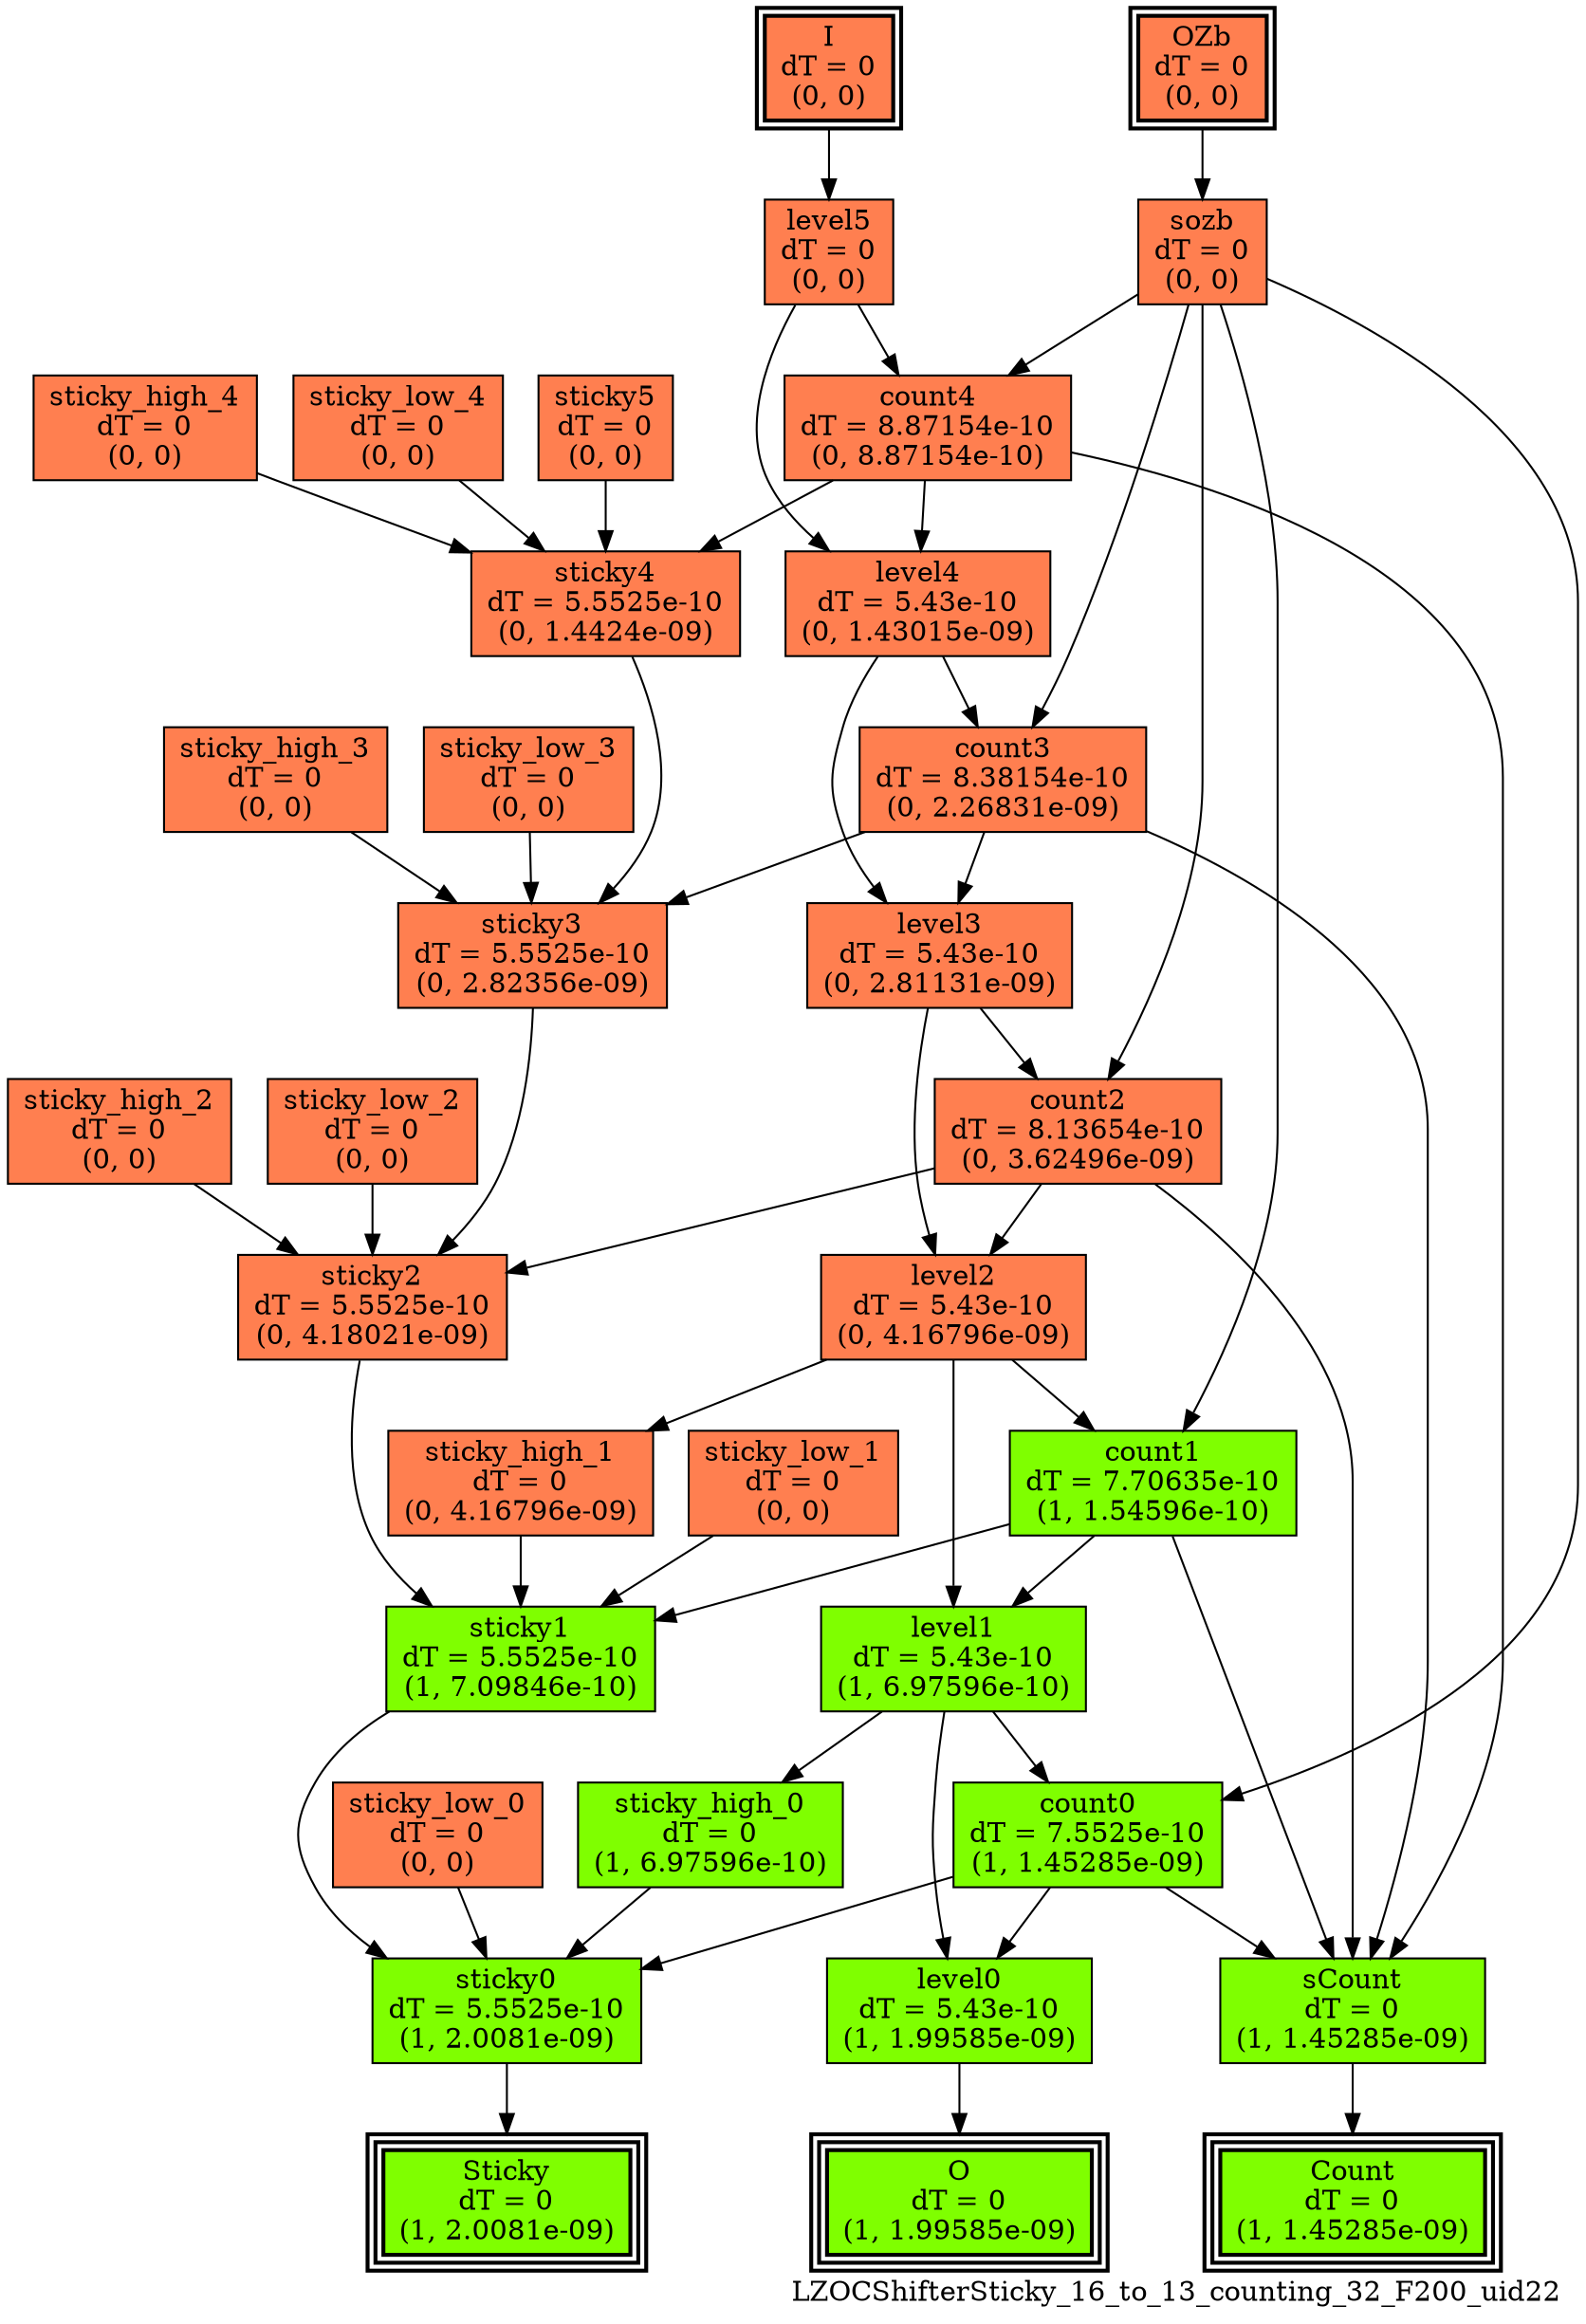 digraph LZOCShifterSticky_16_to_13_counting_32_F200_uid22
{
	//graph drawing options
	label=LZOCShifterSticky_16_to_13_counting_32_F200_uid22;
	labelloc=bottom;
	labeljust=right;
	ratio=auto;
	nodesep=0.25;
	ranksep=0.5;

	//input/output signals of operator LZOCShifterSticky_16_to_13_counting_32_F200_uid22
	I__LZOCShifterSticky_16_to_13_counting_32_F200_uid22 [ label="I\ndT = 0\n(0, 0)", shape=box, color=black, style="bold, filled", fillcolor=coral, peripheries=2 ];
	OZb__LZOCShifterSticky_16_to_13_counting_32_F200_uid22 [ label="OZb\ndT = 0\n(0, 0)", shape=box, color=black, style="bold, filled", fillcolor=coral, peripheries=2 ];
	Count__LZOCShifterSticky_16_to_13_counting_32_F200_uid22 [ label="Count\ndT = 0\n(1, 1.45285e-09)", shape=box, color=black, style="bold, filled", fillcolor=chartreuse, peripheries=3 ];
	O__LZOCShifterSticky_16_to_13_counting_32_F200_uid22 [ label="O\ndT = 0\n(1, 1.99585e-09)", shape=box, color=black, style="bold, filled", fillcolor=chartreuse, peripheries=3 ];
	Sticky__LZOCShifterSticky_16_to_13_counting_32_F200_uid22 [ label="Sticky\ndT = 0\n(1, 2.0081e-09)", shape=box, color=black, style="bold, filled", fillcolor=chartreuse, peripheries=3 ];
	{rank=same I__LZOCShifterSticky_16_to_13_counting_32_F200_uid22, OZb__LZOCShifterSticky_16_to_13_counting_32_F200_uid22};
	{rank=same Count__LZOCShifterSticky_16_to_13_counting_32_F200_uid22, O__LZOCShifterSticky_16_to_13_counting_32_F200_uid22, Sticky__LZOCShifterSticky_16_to_13_counting_32_F200_uid22};
	//internal signals of operator LZOCShifterSticky_16_to_13_counting_32_F200_uid22
	level5__LZOCShifterSticky_16_to_13_counting_32_F200_uid22 [ label="level5\ndT = 0\n(0, 0)", shape=box, color=black, style=filled, fillcolor=coral, peripheries=1 ];
	sozb__LZOCShifterSticky_16_to_13_counting_32_F200_uid22 [ label="sozb\ndT = 0\n(0, 0)", shape=box, color=black, style=filled, fillcolor=coral, peripheries=1 ];
	sticky5__LZOCShifterSticky_16_to_13_counting_32_F200_uid22 [ label="sticky5\ndT = 0\n(0, 0)", shape=box, color=black, style=filled, fillcolor=coral, peripheries=1 ];
	count4__LZOCShifterSticky_16_to_13_counting_32_F200_uid22 [ label="count4\ndT = 8.87154e-10\n(0, 8.87154e-10)", shape=box, color=black, style=filled, fillcolor=coral, peripheries=1 ];
	level4__LZOCShifterSticky_16_to_13_counting_32_F200_uid22 [ label="level4\ndT = 5.43e-10\n(0, 1.43015e-09)", shape=box, color=black, style=filled, fillcolor=coral, peripheries=1 ];
	sticky_high_4__LZOCShifterSticky_16_to_13_counting_32_F200_uid22 [ label="sticky_high_4\ndT = 0\n(0, 0)", shape=box, color=black, style=filled, fillcolor=coral, peripheries=1 ];
	sticky_low_4__LZOCShifterSticky_16_to_13_counting_32_F200_uid22 [ label="sticky_low_4\ndT = 0\n(0, 0)", shape=box, color=black, style=filled, fillcolor=coral, peripheries=1 ];
	sticky4__LZOCShifterSticky_16_to_13_counting_32_F200_uid22 [ label="sticky4\ndT = 5.5525e-10\n(0, 1.4424e-09)", shape=box, color=black, style=filled, fillcolor=coral, peripheries=1 ];
	count3__LZOCShifterSticky_16_to_13_counting_32_F200_uid22 [ label="count3\ndT = 8.38154e-10\n(0, 2.26831e-09)", shape=box, color=black, style=filled, fillcolor=coral, peripheries=1 ];
	level3__LZOCShifterSticky_16_to_13_counting_32_F200_uid22 [ label="level3\ndT = 5.43e-10\n(0, 2.81131e-09)", shape=box, color=black, style=filled, fillcolor=coral, peripheries=1 ];
	sticky_high_3__LZOCShifterSticky_16_to_13_counting_32_F200_uid22 [ label="sticky_high_3\ndT = 0\n(0, 0)", shape=box, color=black, style=filled, fillcolor=coral, peripheries=1 ];
	sticky_low_3__LZOCShifterSticky_16_to_13_counting_32_F200_uid22 [ label="sticky_low_3\ndT = 0\n(0, 0)", shape=box, color=black, style=filled, fillcolor=coral, peripheries=1 ];
	sticky3__LZOCShifterSticky_16_to_13_counting_32_F200_uid22 [ label="sticky3\ndT = 5.5525e-10\n(0, 2.82356e-09)", shape=box, color=black, style=filled, fillcolor=coral, peripheries=1 ];
	count2__LZOCShifterSticky_16_to_13_counting_32_F200_uid22 [ label="count2\ndT = 8.13654e-10\n(0, 3.62496e-09)", shape=box, color=black, style=filled, fillcolor=coral, peripheries=1 ];
	level2__LZOCShifterSticky_16_to_13_counting_32_F200_uid22 [ label="level2\ndT = 5.43e-10\n(0, 4.16796e-09)", shape=box, color=black, style=filled, fillcolor=coral, peripheries=1 ];
	sticky_high_2__LZOCShifterSticky_16_to_13_counting_32_F200_uid22 [ label="sticky_high_2\ndT = 0\n(0, 0)", shape=box, color=black, style=filled, fillcolor=coral, peripheries=1 ];
	sticky_low_2__LZOCShifterSticky_16_to_13_counting_32_F200_uid22 [ label="sticky_low_2\ndT = 0\n(0, 0)", shape=box, color=black, style=filled, fillcolor=coral, peripheries=1 ];
	sticky2__LZOCShifterSticky_16_to_13_counting_32_F200_uid22 [ label="sticky2\ndT = 5.5525e-10\n(0, 4.18021e-09)", shape=box, color=black, style=filled, fillcolor=coral, peripheries=1 ];
	count1__LZOCShifterSticky_16_to_13_counting_32_F200_uid22 [ label="count1\ndT = 7.70635e-10\n(1, 1.54596e-10)", shape=box, color=black, style=filled, fillcolor=chartreuse, peripheries=1 ];
	level1__LZOCShifterSticky_16_to_13_counting_32_F200_uid22 [ label="level1\ndT = 5.43e-10\n(1, 6.97596e-10)", shape=box, color=black, style=filled, fillcolor=chartreuse, peripheries=1 ];
	sticky_high_1__LZOCShifterSticky_16_to_13_counting_32_F200_uid22 [ label="sticky_high_1\ndT = 0\n(0, 4.16796e-09)", shape=box, color=black, style=filled, fillcolor=coral, peripheries=1 ];
	sticky_low_1__LZOCShifterSticky_16_to_13_counting_32_F200_uid22 [ label="sticky_low_1\ndT = 0\n(0, 0)", shape=box, color=black, style=filled, fillcolor=coral, peripheries=1 ];
	sticky1__LZOCShifterSticky_16_to_13_counting_32_F200_uid22 [ label="sticky1\ndT = 5.5525e-10\n(1, 7.09846e-10)", shape=box, color=black, style=filled, fillcolor=chartreuse, peripheries=1 ];
	count0__LZOCShifterSticky_16_to_13_counting_32_F200_uid22 [ label="count0\ndT = 7.5525e-10\n(1, 1.45285e-09)", shape=box, color=black, style=filled, fillcolor=chartreuse, peripheries=1 ];
	level0__LZOCShifterSticky_16_to_13_counting_32_F200_uid22 [ label="level0\ndT = 5.43e-10\n(1, 1.99585e-09)", shape=box, color=black, style=filled, fillcolor=chartreuse, peripheries=1 ];
	sticky_high_0__LZOCShifterSticky_16_to_13_counting_32_F200_uid22 [ label="sticky_high_0\ndT = 0\n(1, 6.97596e-10)", shape=box, color=black, style=filled, fillcolor=chartreuse, peripheries=1 ];
	sticky_low_0__LZOCShifterSticky_16_to_13_counting_32_F200_uid22 [ label="sticky_low_0\ndT = 0\n(0, 0)", shape=box, color=black, style=filled, fillcolor=coral, peripheries=1 ];
	sticky0__LZOCShifterSticky_16_to_13_counting_32_F200_uid22 [ label="sticky0\ndT = 5.5525e-10\n(1, 2.0081e-09)", shape=box, color=black, style=filled, fillcolor=chartreuse, peripheries=1 ];
	sCount__LZOCShifterSticky_16_to_13_counting_32_F200_uid22 [ label="sCount\ndT = 0\n(1, 1.45285e-09)", shape=box, color=black, style=filled, fillcolor=chartreuse, peripheries=1 ];

	//subcomponents of operator LZOCShifterSticky_16_to_13_counting_32_F200_uid22

	//input and internal signal connections of operator LZOCShifterSticky_16_to_13_counting_32_F200_uid22
	I__LZOCShifterSticky_16_to_13_counting_32_F200_uid22 -> level5__LZOCShifterSticky_16_to_13_counting_32_F200_uid22 [ arrowhead=normal, arrowsize=1.0, arrowtail=normal, color=black, dir=forward  ];
	OZb__LZOCShifterSticky_16_to_13_counting_32_F200_uid22 -> sozb__LZOCShifterSticky_16_to_13_counting_32_F200_uid22 [ arrowhead=normal, arrowsize=1.0, arrowtail=normal, color=black, dir=forward  ];
	level5__LZOCShifterSticky_16_to_13_counting_32_F200_uid22 -> count4__LZOCShifterSticky_16_to_13_counting_32_F200_uid22 [ arrowhead=normal, arrowsize=1.0, arrowtail=normal, color=black, dir=forward  ];
	level5__LZOCShifterSticky_16_to_13_counting_32_F200_uid22 -> level4__LZOCShifterSticky_16_to_13_counting_32_F200_uid22 [ arrowhead=normal, arrowsize=1.0, arrowtail=normal, color=black, dir=forward  ];
	sozb__LZOCShifterSticky_16_to_13_counting_32_F200_uid22 -> count4__LZOCShifterSticky_16_to_13_counting_32_F200_uid22 [ arrowhead=normal, arrowsize=1.0, arrowtail=normal, color=black, dir=forward  ];
	sozb__LZOCShifterSticky_16_to_13_counting_32_F200_uid22 -> count3__LZOCShifterSticky_16_to_13_counting_32_F200_uid22 [ arrowhead=normal, arrowsize=1.0, arrowtail=normal, color=black, dir=forward  ];
	sozb__LZOCShifterSticky_16_to_13_counting_32_F200_uid22 -> count2__LZOCShifterSticky_16_to_13_counting_32_F200_uid22 [ arrowhead=normal, arrowsize=1.0, arrowtail=normal, color=black, dir=forward  ];
	sozb__LZOCShifterSticky_16_to_13_counting_32_F200_uid22 -> count1__LZOCShifterSticky_16_to_13_counting_32_F200_uid22 [ arrowhead=normal, arrowsize=1.0, arrowtail=normal, color=black, dir=forward  ];
	sozb__LZOCShifterSticky_16_to_13_counting_32_F200_uid22 -> count0__LZOCShifterSticky_16_to_13_counting_32_F200_uid22 [ arrowhead=normal, arrowsize=1.0, arrowtail=normal, color=black, dir=forward  ];
	sticky5__LZOCShifterSticky_16_to_13_counting_32_F200_uid22 -> sticky4__LZOCShifterSticky_16_to_13_counting_32_F200_uid22 [ arrowhead=normal, arrowsize=1.0, arrowtail=normal, color=black, dir=forward  ];
	count4__LZOCShifterSticky_16_to_13_counting_32_F200_uid22 -> level4__LZOCShifterSticky_16_to_13_counting_32_F200_uid22 [ arrowhead=normal, arrowsize=1.0, arrowtail=normal, color=black, dir=forward  ];
	count4__LZOCShifterSticky_16_to_13_counting_32_F200_uid22 -> sticky4__LZOCShifterSticky_16_to_13_counting_32_F200_uid22 [ arrowhead=normal, arrowsize=1.0, arrowtail=normal, color=black, dir=forward  ];
	count4__LZOCShifterSticky_16_to_13_counting_32_F200_uid22 -> sCount__LZOCShifterSticky_16_to_13_counting_32_F200_uid22 [ arrowhead=normal, arrowsize=1.0, arrowtail=normal, color=black, dir=forward  ];
	level4__LZOCShifterSticky_16_to_13_counting_32_F200_uid22 -> count3__LZOCShifterSticky_16_to_13_counting_32_F200_uid22 [ arrowhead=normal, arrowsize=1.0, arrowtail=normal, color=black, dir=forward  ];
	level4__LZOCShifterSticky_16_to_13_counting_32_F200_uid22 -> level3__LZOCShifterSticky_16_to_13_counting_32_F200_uid22 [ arrowhead=normal, arrowsize=1.0, arrowtail=normal, color=black, dir=forward  ];
	sticky_high_4__LZOCShifterSticky_16_to_13_counting_32_F200_uid22 -> sticky4__LZOCShifterSticky_16_to_13_counting_32_F200_uid22 [ arrowhead=normal, arrowsize=1.0, arrowtail=normal, color=black, dir=forward  ];
	sticky_low_4__LZOCShifterSticky_16_to_13_counting_32_F200_uid22 -> sticky4__LZOCShifterSticky_16_to_13_counting_32_F200_uid22 [ arrowhead=normal, arrowsize=1.0, arrowtail=normal, color=black, dir=forward  ];
	sticky4__LZOCShifterSticky_16_to_13_counting_32_F200_uid22 -> sticky3__LZOCShifterSticky_16_to_13_counting_32_F200_uid22 [ arrowhead=normal, arrowsize=1.0, arrowtail=normal, color=black, dir=forward  ];
	count3__LZOCShifterSticky_16_to_13_counting_32_F200_uid22 -> level3__LZOCShifterSticky_16_to_13_counting_32_F200_uid22 [ arrowhead=normal, arrowsize=1.0, arrowtail=normal, color=black, dir=forward  ];
	count3__LZOCShifterSticky_16_to_13_counting_32_F200_uid22 -> sticky3__LZOCShifterSticky_16_to_13_counting_32_F200_uid22 [ arrowhead=normal, arrowsize=1.0, arrowtail=normal, color=black, dir=forward  ];
	count3__LZOCShifterSticky_16_to_13_counting_32_F200_uid22 -> sCount__LZOCShifterSticky_16_to_13_counting_32_F200_uid22 [ arrowhead=normal, arrowsize=1.0, arrowtail=normal, color=black, dir=forward  ];
	level3__LZOCShifterSticky_16_to_13_counting_32_F200_uid22 -> count2__LZOCShifterSticky_16_to_13_counting_32_F200_uid22 [ arrowhead=normal, arrowsize=1.0, arrowtail=normal, color=black, dir=forward  ];
	level3__LZOCShifterSticky_16_to_13_counting_32_F200_uid22 -> level2__LZOCShifterSticky_16_to_13_counting_32_F200_uid22 [ arrowhead=normal, arrowsize=1.0, arrowtail=normal, color=black, dir=forward  ];
	sticky_high_3__LZOCShifterSticky_16_to_13_counting_32_F200_uid22 -> sticky3__LZOCShifterSticky_16_to_13_counting_32_F200_uid22 [ arrowhead=normal, arrowsize=1.0, arrowtail=normal, color=black, dir=forward  ];
	sticky_low_3__LZOCShifterSticky_16_to_13_counting_32_F200_uid22 -> sticky3__LZOCShifterSticky_16_to_13_counting_32_F200_uid22 [ arrowhead=normal, arrowsize=1.0, arrowtail=normal, color=black, dir=forward  ];
	sticky3__LZOCShifterSticky_16_to_13_counting_32_F200_uid22 -> sticky2__LZOCShifterSticky_16_to_13_counting_32_F200_uid22 [ arrowhead=normal, arrowsize=1.0, arrowtail=normal, color=black, dir=forward  ];
	count2__LZOCShifterSticky_16_to_13_counting_32_F200_uid22 -> level2__LZOCShifterSticky_16_to_13_counting_32_F200_uid22 [ arrowhead=normal, arrowsize=1.0, arrowtail=normal, color=black, dir=forward  ];
	count2__LZOCShifterSticky_16_to_13_counting_32_F200_uid22 -> sticky2__LZOCShifterSticky_16_to_13_counting_32_F200_uid22 [ arrowhead=normal, arrowsize=1.0, arrowtail=normal, color=black, dir=forward  ];
	count2__LZOCShifterSticky_16_to_13_counting_32_F200_uid22 -> sCount__LZOCShifterSticky_16_to_13_counting_32_F200_uid22 [ arrowhead=normal, arrowsize=1.0, arrowtail=normal, color=black, dir=forward  ];
	level2__LZOCShifterSticky_16_to_13_counting_32_F200_uid22 -> count1__LZOCShifterSticky_16_to_13_counting_32_F200_uid22 [ arrowhead=normal, arrowsize=1.0, arrowtail=normal, color=black, dir=forward  ];
	level2__LZOCShifterSticky_16_to_13_counting_32_F200_uid22 -> level1__LZOCShifterSticky_16_to_13_counting_32_F200_uid22 [ arrowhead=normal, arrowsize=1.0, arrowtail=normal, color=black, dir=forward  ];
	level2__LZOCShifterSticky_16_to_13_counting_32_F200_uid22 -> sticky_high_1__LZOCShifterSticky_16_to_13_counting_32_F200_uid22 [ arrowhead=normal, arrowsize=1.0, arrowtail=normal, color=black, dir=forward  ];
	sticky_high_2__LZOCShifterSticky_16_to_13_counting_32_F200_uid22 -> sticky2__LZOCShifterSticky_16_to_13_counting_32_F200_uid22 [ arrowhead=normal, arrowsize=1.0, arrowtail=normal, color=black, dir=forward  ];
	sticky_low_2__LZOCShifterSticky_16_to_13_counting_32_F200_uid22 -> sticky2__LZOCShifterSticky_16_to_13_counting_32_F200_uid22 [ arrowhead=normal, arrowsize=1.0, arrowtail=normal, color=black, dir=forward  ];
	sticky2__LZOCShifterSticky_16_to_13_counting_32_F200_uid22 -> sticky1__LZOCShifterSticky_16_to_13_counting_32_F200_uid22 [ arrowhead=normal, arrowsize=1.0, arrowtail=normal, color=black, dir=forward  ];
	count1__LZOCShifterSticky_16_to_13_counting_32_F200_uid22 -> level1__LZOCShifterSticky_16_to_13_counting_32_F200_uid22 [ arrowhead=normal, arrowsize=1.0, arrowtail=normal, color=black, dir=forward  ];
	count1__LZOCShifterSticky_16_to_13_counting_32_F200_uid22 -> sticky1__LZOCShifterSticky_16_to_13_counting_32_F200_uid22 [ arrowhead=normal, arrowsize=1.0, arrowtail=normal, color=black, dir=forward  ];
	count1__LZOCShifterSticky_16_to_13_counting_32_F200_uid22 -> sCount__LZOCShifterSticky_16_to_13_counting_32_F200_uid22 [ arrowhead=normal, arrowsize=1.0, arrowtail=normal, color=black, dir=forward  ];
	level1__LZOCShifterSticky_16_to_13_counting_32_F200_uid22 -> count0__LZOCShifterSticky_16_to_13_counting_32_F200_uid22 [ arrowhead=normal, arrowsize=1.0, arrowtail=normal, color=black, dir=forward  ];
	level1__LZOCShifterSticky_16_to_13_counting_32_F200_uid22 -> level0__LZOCShifterSticky_16_to_13_counting_32_F200_uid22 [ arrowhead=normal, arrowsize=1.0, arrowtail=normal, color=black, dir=forward  ];
	level1__LZOCShifterSticky_16_to_13_counting_32_F200_uid22 -> sticky_high_0__LZOCShifterSticky_16_to_13_counting_32_F200_uid22 [ arrowhead=normal, arrowsize=1.0, arrowtail=normal, color=black, dir=forward  ];
	sticky_high_1__LZOCShifterSticky_16_to_13_counting_32_F200_uid22 -> sticky1__LZOCShifterSticky_16_to_13_counting_32_F200_uid22 [ arrowhead=normal, arrowsize=1.0, arrowtail=normal, color=black, dir=forward  ];
	sticky_low_1__LZOCShifterSticky_16_to_13_counting_32_F200_uid22 -> sticky1__LZOCShifterSticky_16_to_13_counting_32_F200_uid22 [ arrowhead=normal, arrowsize=1.0, arrowtail=normal, color=black, dir=forward  ];
	sticky1__LZOCShifterSticky_16_to_13_counting_32_F200_uid22 -> sticky0__LZOCShifterSticky_16_to_13_counting_32_F200_uid22 [ arrowhead=normal, arrowsize=1.0, arrowtail=normal, color=black, dir=forward  ];
	count0__LZOCShifterSticky_16_to_13_counting_32_F200_uid22 -> level0__LZOCShifterSticky_16_to_13_counting_32_F200_uid22 [ arrowhead=normal, arrowsize=1.0, arrowtail=normal, color=black, dir=forward  ];
	count0__LZOCShifterSticky_16_to_13_counting_32_F200_uid22 -> sticky0__LZOCShifterSticky_16_to_13_counting_32_F200_uid22 [ arrowhead=normal, arrowsize=1.0, arrowtail=normal, color=black, dir=forward  ];
	count0__LZOCShifterSticky_16_to_13_counting_32_F200_uid22 -> sCount__LZOCShifterSticky_16_to_13_counting_32_F200_uid22 [ arrowhead=normal, arrowsize=1.0, arrowtail=normal, color=black, dir=forward  ];
	level0__LZOCShifterSticky_16_to_13_counting_32_F200_uid22 -> O__LZOCShifterSticky_16_to_13_counting_32_F200_uid22 [ arrowhead=normal, arrowsize=1.0, arrowtail=normal, color=black, dir=forward  ];
	sticky_high_0__LZOCShifterSticky_16_to_13_counting_32_F200_uid22 -> sticky0__LZOCShifterSticky_16_to_13_counting_32_F200_uid22 [ arrowhead=normal, arrowsize=1.0, arrowtail=normal, color=black, dir=forward  ];
	sticky_low_0__LZOCShifterSticky_16_to_13_counting_32_F200_uid22 -> sticky0__LZOCShifterSticky_16_to_13_counting_32_F200_uid22 [ arrowhead=normal, arrowsize=1.0, arrowtail=normal, color=black, dir=forward  ];
	sticky0__LZOCShifterSticky_16_to_13_counting_32_F200_uid22 -> Sticky__LZOCShifterSticky_16_to_13_counting_32_F200_uid22 [ arrowhead=normal, arrowsize=1.0, arrowtail=normal, color=black, dir=forward  ];
	sCount__LZOCShifterSticky_16_to_13_counting_32_F200_uid22 -> Count__LZOCShifterSticky_16_to_13_counting_32_F200_uid22 [ arrowhead=normal, arrowsize=1.0, arrowtail=normal, color=black, dir=forward  ];
}

